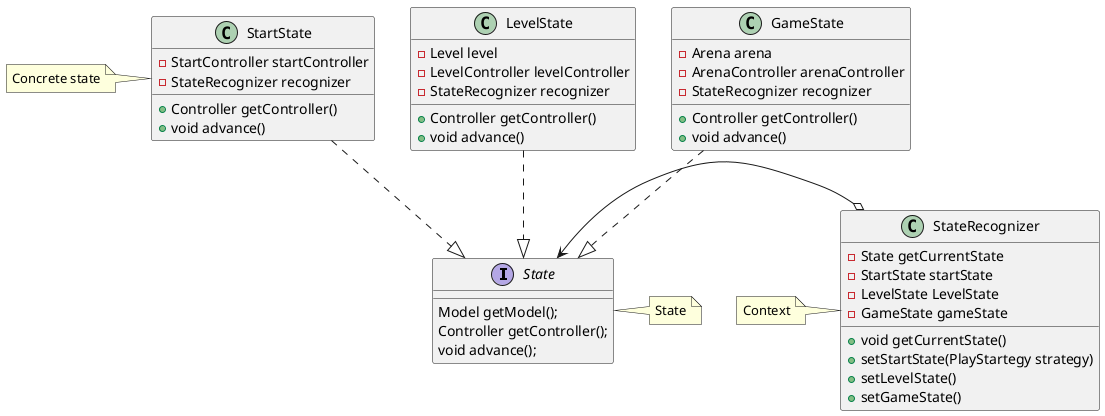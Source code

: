 @startuml state

interface State {
    Model getModel();
    Controller getController();
    void advance();
}
note right
State
end note

class StateRecognizer{
    - State getCurrentState
    - StartState startState
    - LevelState LevelState
    - GameState gameState
    + void getCurrentState()
    + setStartState(PlayStartegy strategy)
    + setLevelState()
    + setGameState()
}
note left
Context
end note

class StartState{
    - StartController startController
    - StateRecognizer recognizer
    + Controller getController()
    + void advance()
}
note left
Concrete state
end note
class LevelState{
    - Level level
    - LevelController levelController
    - StateRecognizer recognizer
    + Controller getController()
    + void advance()
}
class GameState{
    - Arena arena
    - ArenaController arenaController
    - StateRecognizer recognizer
    + Controller getController()
    + void advance()
}


State <-right-o StateRecognizer

skinparam groupInheritance 3

StartState ..|> State
LevelState..|> State
GameState ..|> State
@enduml